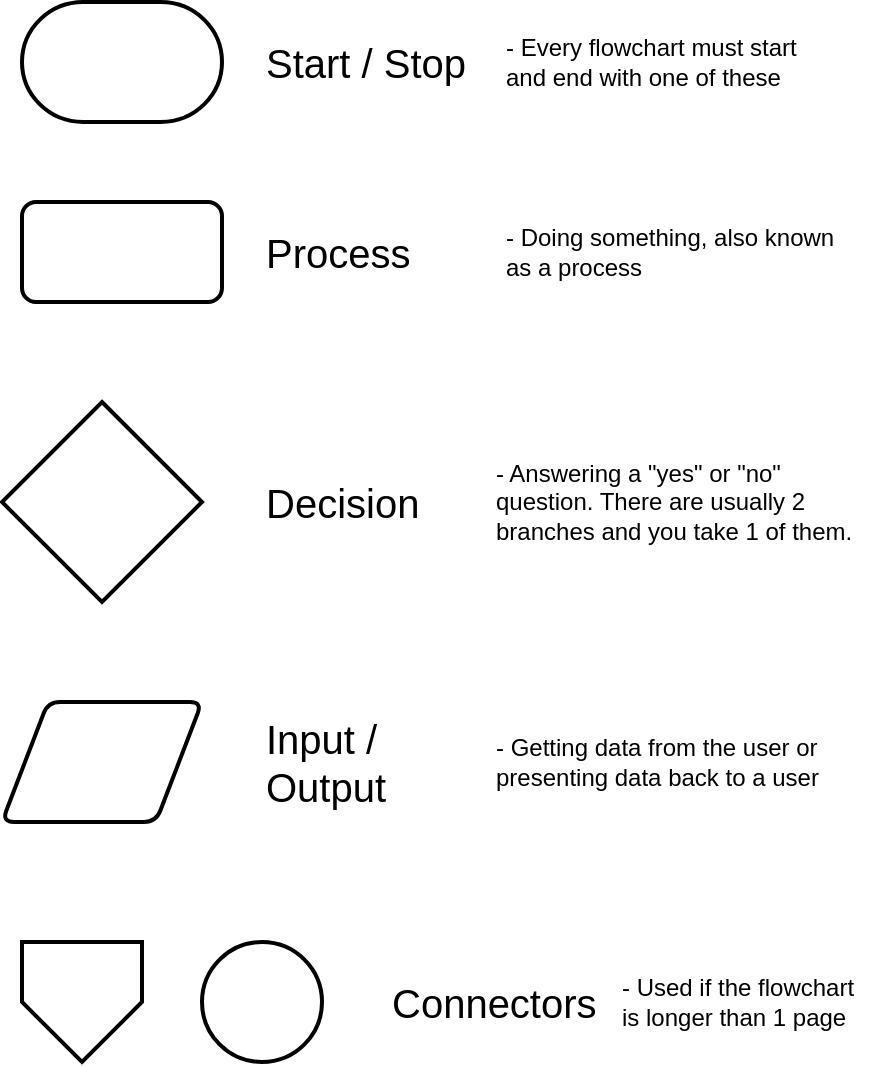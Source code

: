 <mxfile>
    <diagram id="XHk-bZ8t28PDqSV33KaL" name="Page-1">
        <mxGraphModel dx="431" dy="319" grid="1" gridSize="10" guides="1" tooltips="1" connect="1" arrows="1" fold="1" page="1" pageScale="1" pageWidth="850" pageHeight="1100" math="0" shadow="0">
            <root>
                <mxCell id="0"/>
                <mxCell id="1" parent="0"/>
                <mxCell id="73" value="" style="strokeWidth=2;html=1;shape=mxgraph.flowchart.terminator;whiteSpace=wrap;" vertex="1" parent="1">
                    <mxGeometry x="40" y="40" width="100" height="60" as="geometry"/>
                </mxCell>
                <mxCell id="74" value="Start / Stop" style="text;html=1;align=left;verticalAlign=middle;resizable=0;points=[];autosize=1;strokeColor=none;fillColor=none;fontSize=20;" vertex="1" parent="1">
                    <mxGeometry x="160" y="55" width="120" height="30" as="geometry"/>
                </mxCell>
                <mxCell id="75" value="- Every flowchart must start&lt;br&gt;and end with one of these" style="text;html=1;align=left;verticalAlign=middle;resizable=0;points=[];autosize=1;strokeColor=none;fillColor=none;" vertex="1" parent="1">
                    <mxGeometry x="280" y="55" width="160" height="30" as="geometry"/>
                </mxCell>
                <mxCell id="76" value="" style="rounded=1;whiteSpace=wrap;html=1;absoluteArcSize=1;arcSize=14;strokeWidth=2;fontSize=20;" vertex="1" parent="1">
                    <mxGeometry x="40" y="140" width="100" height="50" as="geometry"/>
                </mxCell>
                <mxCell id="77" value="Process" style="text;html=1;align=left;verticalAlign=middle;resizable=0;points=[];autosize=1;strokeColor=none;fillColor=none;fontSize=20;" vertex="1" parent="1">
                    <mxGeometry x="160" y="150" width="90" height="30" as="geometry"/>
                </mxCell>
                <mxCell id="79" value="- Doing something, also known&lt;br&gt;as a process" style="text;html=1;align=left;verticalAlign=middle;resizable=0;points=[];autosize=1;strokeColor=none;fillColor=none;" vertex="1" parent="1">
                    <mxGeometry x="280" y="150" width="180" height="30" as="geometry"/>
                </mxCell>
                <mxCell id="80" value="" style="strokeWidth=2;html=1;shape=mxgraph.flowchart.decision;whiteSpace=wrap;fontSize=20;" vertex="1" parent="1">
                    <mxGeometry x="30" y="240" width="100" height="100" as="geometry"/>
                </mxCell>
                <mxCell id="81" value="Decision" style="text;html=1;align=left;verticalAlign=middle;resizable=0;points=[];autosize=1;strokeColor=none;fillColor=none;fontSize=20;" vertex="1" parent="1">
                    <mxGeometry x="160" y="275" width="90" height="30" as="geometry"/>
                </mxCell>
                <mxCell id="82" value="- Answering a &quot;yes&quot; or &quot;no&quot;&lt;br&gt;question. There are usually 2&lt;br&gt;branches and you take 1 of them." style="text;html=1;align=left;verticalAlign=middle;resizable=0;points=[];autosize=1;strokeColor=none;fillColor=none;" vertex="1" parent="1">
                    <mxGeometry x="275" y="265" width="190" height="50" as="geometry"/>
                </mxCell>
                <mxCell id="83" value="" style="shape=parallelogram;html=1;strokeWidth=2;perimeter=parallelogramPerimeter;whiteSpace=wrap;rounded=1;arcSize=12;size=0.23;fontSize=20;" vertex="1" parent="1">
                    <mxGeometry x="30" y="390" width="100" height="60" as="geometry"/>
                </mxCell>
                <mxCell id="84" value="Input / &lt;br&gt;Output" style="text;html=1;align=left;verticalAlign=middle;resizable=0;points=[];autosize=1;strokeColor=none;fillColor=none;fontSize=20;" vertex="1" parent="1">
                    <mxGeometry x="160" y="395" width="80" height="50" as="geometry"/>
                </mxCell>
                <mxCell id="85" value="- Getting data from the user or&lt;br&gt;presenting data back to a user" style="text;html=1;align=left;verticalAlign=middle;resizable=0;points=[];autosize=1;strokeColor=none;fillColor=none;" vertex="1" parent="1">
                    <mxGeometry x="275" y="405" width="180" height="30" as="geometry"/>
                </mxCell>
                <mxCell id="86" value="" style="verticalLabelPosition=bottom;verticalAlign=top;html=1;shape=offPageConnector;rounded=0;size=0.5;fontSize=20;strokeWidth=2;" vertex="1" parent="1">
                    <mxGeometry x="40" y="510" width="60" height="60" as="geometry"/>
                </mxCell>
                <mxCell id="88" value="" style="verticalLabelPosition=bottom;verticalAlign=top;html=1;shape=mxgraph.flowchart.on-page_reference;fontSize=20;strokeWidth=2;" vertex="1" parent="1">
                    <mxGeometry x="130" y="510" width="60" height="60" as="geometry"/>
                </mxCell>
                <mxCell id="89" value="Connectors" style="text;html=1;align=left;verticalAlign=middle;resizable=0;points=[];autosize=1;strokeColor=none;fillColor=none;fontSize=20;" vertex="1" parent="1">
                    <mxGeometry x="222.5" y="525" width="120" height="30" as="geometry"/>
                </mxCell>
                <mxCell id="90" value="- Used if the flowchart&lt;br&gt;is longer than 1 page" style="text;html=1;align=left;verticalAlign=middle;resizable=0;points=[];autosize=1;strokeColor=none;fillColor=none;" vertex="1" parent="1">
                    <mxGeometry x="337.5" y="525" width="130" height="30" as="geometry"/>
                </mxCell>
            </root>
        </mxGraphModel>
    </diagram>
</mxfile>